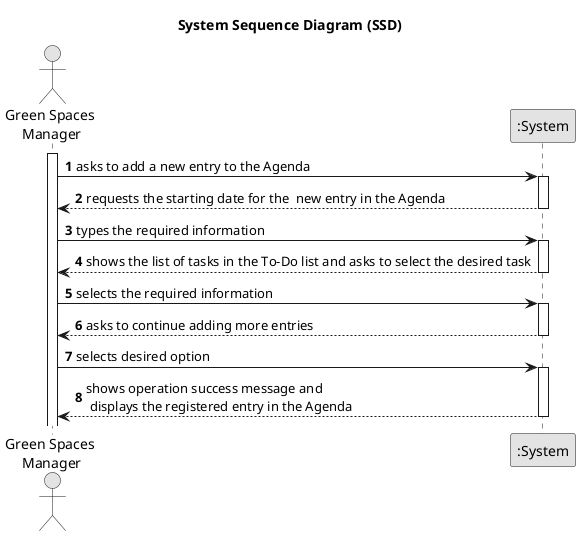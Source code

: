 @startuml
skinparam monochrome true
skinparam packageStyle rectangle
skinparam shadowing false

title System Sequence Diagram (SSD)

autonumber

actor "Green Spaces\n Manager" as Employee
participant ":System" as System

activate Employee

    Employee -> System : asks to add a new entry to the Agenda
    activate System

        System --> Employee : requests the starting date for the  new entry in the Agenda
    deactivate System

    Employee -> System : types the required information
    activate System

    System --> Employee : shows the list of tasks in the To-Do list and asks to select the desired task
        deactivate System

        Employee -> System : selects the required information
        activate System

        System --> Employee : asks to continue adding more entries
    deactivate System

    Employee -> System : selects desired option
    activate System

        System --> Employee : shows operation success message and\n displays the registered entry in the Agenda
    deactivate System
@enduml